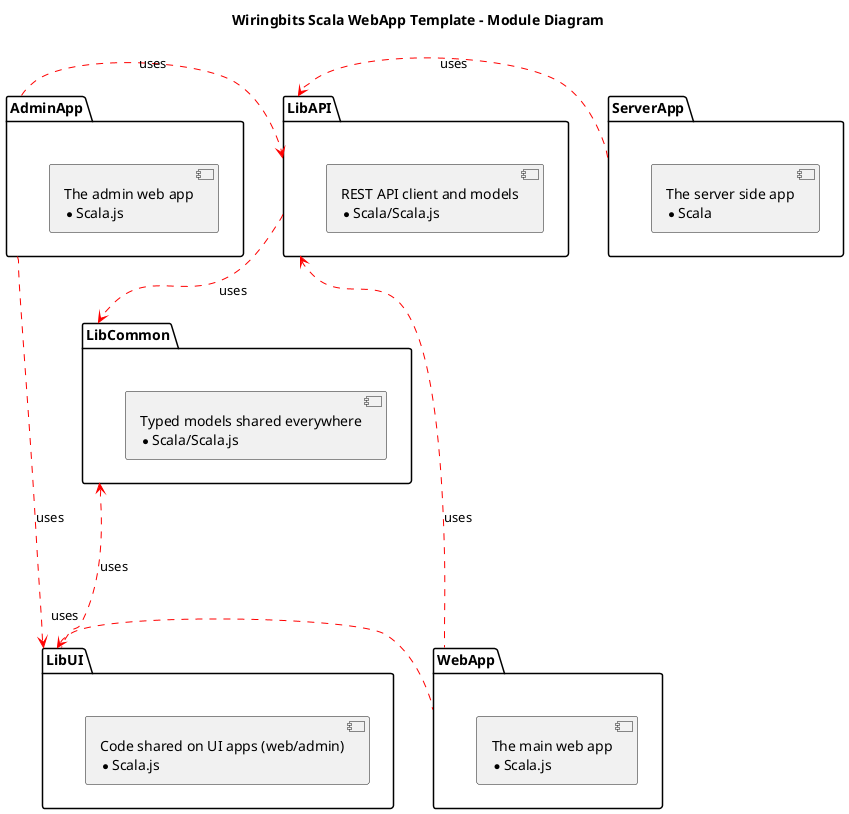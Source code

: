 @startuml
Title Wiringbits Scala WebApp Template - Module Diagram

skinparam {
    ArrowColor Red
}

package LibCommon {
    [Typed models shared everywhere\n* Scala/Scala.js]
}

package LibUI {
    [Code shared on UI apps (web/admin)\n* Scala.js]
}

package LibAPI {
    [REST API client and models\n* Scala/Scala.js]
}

package WebApp {
    [The main web app\n* Scala.js]
}
package AdminApp {
    [The admin web app\n* Scala.js]
}
package ServerApp {
    [The server side app\n* Scala]
}

WebApp .left....> LibUI : uses
WebApp .left....> LibAPI : uses

AdminApp .right.> LibUI : uses
AdminApp .right.> LibAPI : uses

ServerApp .> LibAPI : uses

LibUI .up..> LibCommon : uses
LibAPI .down.> LibCommon : uses
@enduml
